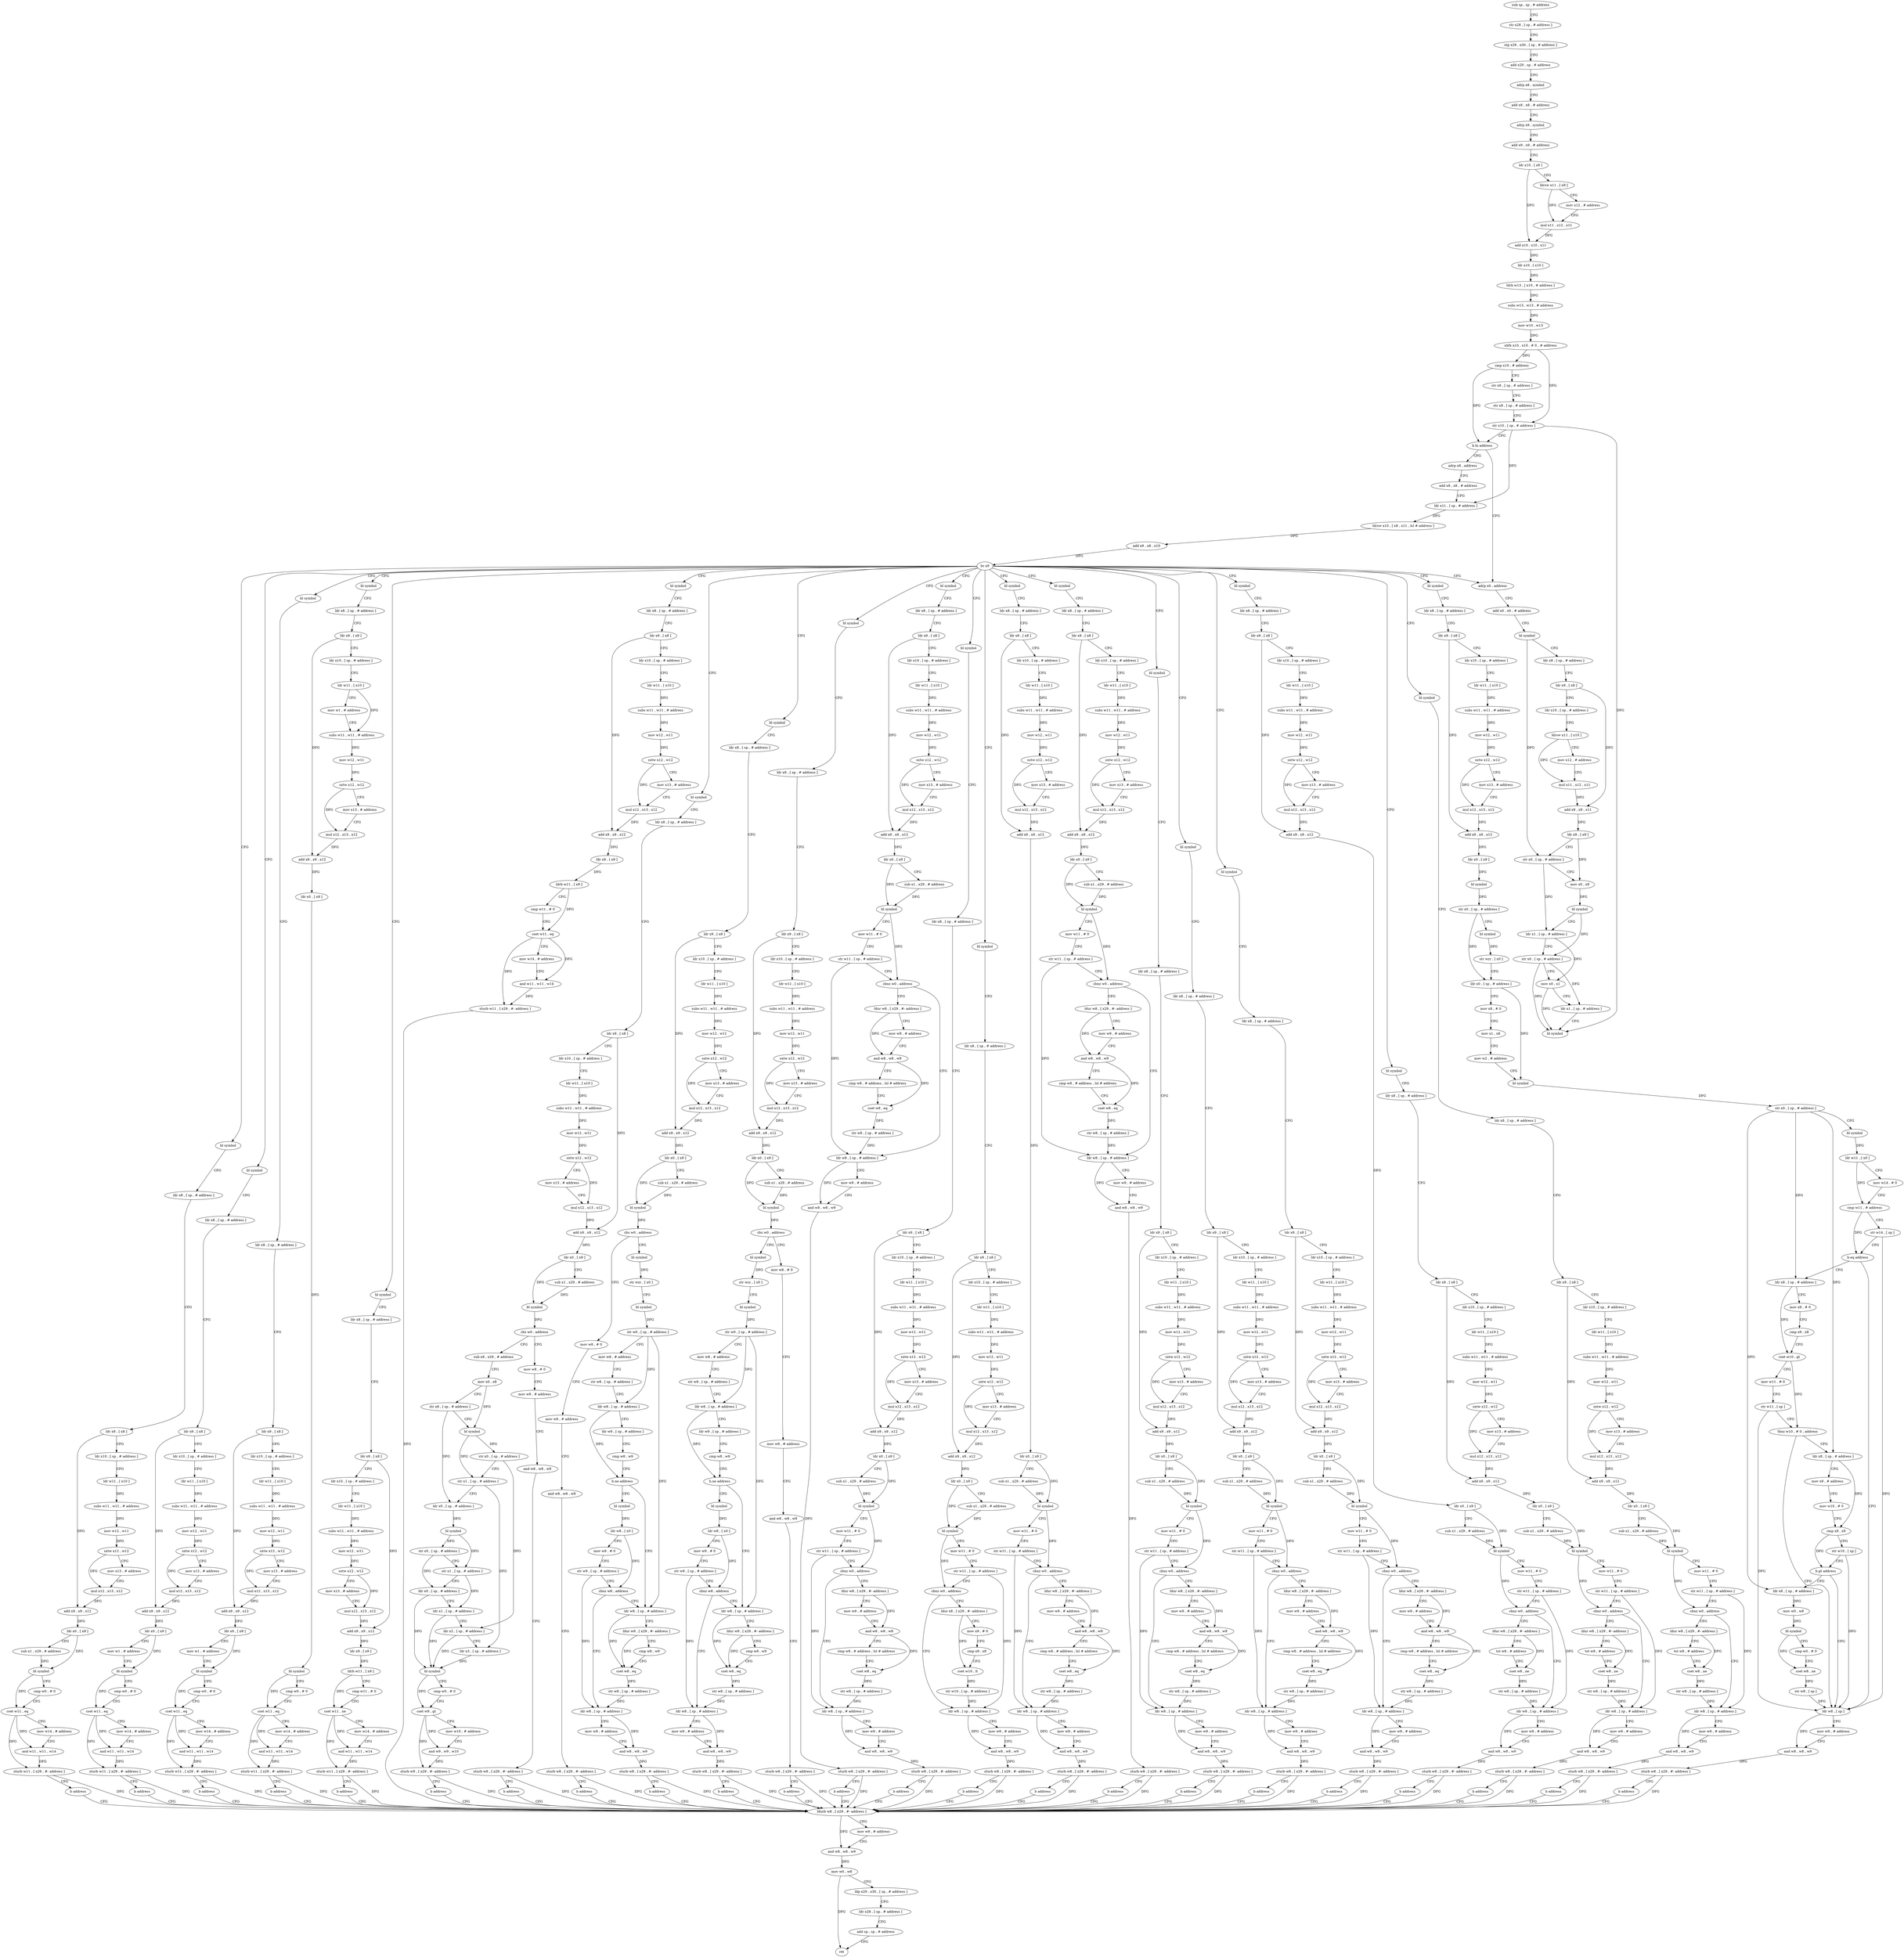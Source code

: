 digraph "func" {
"4203288" [label = "sub sp , sp , # address" ]
"4203292" [label = "str x28 , [ sp , # address ]" ]
"4203296" [label = "stp x29 , x30 , [ sp , # address ]" ]
"4203300" [label = "add x29 , sp , # address" ]
"4203304" [label = "adrp x8 , symbol" ]
"4203308" [label = "add x8 , x8 , # address" ]
"4203312" [label = "adrp x9 , symbol" ]
"4203316" [label = "add x9 , x9 , # address" ]
"4203320" [label = "ldr x10 , [ x8 ]" ]
"4203324" [label = "ldrsw x11 , [ x9 ]" ]
"4203328" [label = "mov x12 , # address" ]
"4203332" [label = "mul x11 , x12 , x11" ]
"4203336" [label = "add x10 , x10 , x11" ]
"4203340" [label = "ldr x10 , [ x10 ]" ]
"4203344" [label = "ldrb w13 , [ x10 , # address ]" ]
"4203348" [label = "subs w13 , w13 , # address" ]
"4203352" [label = "mov w10 , w13" ]
"4203356" [label = "ubfx x10 , x10 , # 0 , # address" ]
"4203360" [label = "cmp x10 , # address" ]
"4203364" [label = "str x8 , [ sp , # address ]" ]
"4203368" [label = "str x9 , [ sp , # address ]" ]
"4203372" [label = "str x10 , [ sp , # address ]" ]
"4203376" [label = "b.hi address" ]
"4203404" [label = "adrp x0 , address" ]
"4203380" [label = "adrp x8 , address" ]
"4203408" [label = "add x0 , x0 , # address" ]
"4203412" [label = "bl symbol" ]
"4203416" [label = "ldr x8 , [ sp , # address ]" ]
"4203420" [label = "ldr x9 , [ x8 ]" ]
"4203424" [label = "ldr x10 , [ sp , # address ]" ]
"4203428" [label = "ldrsw x11 , [ x10 ]" ]
"4203432" [label = "mov x12 , # address" ]
"4203436" [label = "mul x11 , x12 , x11" ]
"4203440" [label = "add x9 , x9 , x11" ]
"4203444" [label = "ldr x9 , [ x9 ]" ]
"4203448" [label = "str x0 , [ sp , # address ]" ]
"4203452" [label = "mov x0 , x9" ]
"4203456" [label = "bl symbol" ]
"4203460" [label = "ldr x1 , [ sp , # address ]" ]
"4203464" [label = "str x0 , [ sp , # address ]" ]
"4203468" [label = "mov x0 , x1" ]
"4203472" [label = "ldr x1 , [ sp , # address ]" ]
"4203476" [label = "bl symbol" ]
"4203384" [label = "add x8 , x8 , # address" ]
"4203388" [label = "ldr x11 , [ sp , # address ]" ]
"4203392" [label = "ldrsw x10 , [ x8 , x11 , lsl # address ]" ]
"4203396" [label = "add x9 , x8 , x10" ]
"4203400" [label = "br x9" ]
"4203480" [label = "bl symbol" ]
"4203560" [label = "bl symbol" ]
"4203640" [label = "bl symbol" ]
"4203720" [label = "bl symbol" ]
"4203800" [label = "bl symbol" ]
"4203964" [label = "bl symbol" ]
"4204144" [label = "bl symbol" ]
"4204324" [label = "bl symbol" ]
"4204436" [label = "bl symbol" ]
"4204548" [label = "bl symbol" ]
"4204656" [label = "bl symbol" ]
"4204768" [label = "bl symbol" ]
"4204880" [label = "bl symbol" ]
"4204992" [label = "bl symbol" ]
"4205104" [label = "bl symbol" ]
"4205216" [label = "bl symbol" ]
"4205320" [label = "bl symbol" ]
"4205424" [label = "bl symbol" ]
"4205528" [label = "bl symbol" ]
"4205736" [label = "bl symbol" ]
"4205812" [label = "bl symbol" ]
"4203484" [label = "ldr x8 , [ sp , # address ]" ]
"4203488" [label = "ldr x9 , [ x8 ]" ]
"4203492" [label = "ldr x10 , [ sp , # address ]" ]
"4203496" [label = "ldr w11 , [ x10 ]" ]
"4203500" [label = "subs w11 , w11 , # address" ]
"4203504" [label = "mov w12 , w11" ]
"4203508" [label = "sxtw x12 , w12" ]
"4203512" [label = "mov x13 , # address" ]
"4203516" [label = "mul x12 , x13 , x12" ]
"4203520" [label = "add x9 , x9 , x12" ]
"4203524" [label = "ldr x0 , [ x9 ]" ]
"4203528" [label = "sub x1 , x29 , # address" ]
"4203532" [label = "bl symbol" ]
"4203536" [label = "cmp w0 , # 0" ]
"4203540" [label = "cset w11 , eq" ]
"4203544" [label = "mov w14 , # address" ]
"4203548" [label = "and w11 , w11 , w14" ]
"4203552" [label = "sturb w11 , [ x29 , #- address ]" ]
"4203556" [label = "b address" ]
"4205884" [label = "ldurb w8 , [ x29 , #- address ]" ]
"4203564" [label = "ldr x8 , [ sp , # address ]" ]
"4203568" [label = "ldr x9 , [ x8 ]" ]
"4203572" [label = "ldr x10 , [ sp , # address ]" ]
"4203576" [label = "ldr w11 , [ x10 ]" ]
"4203580" [label = "subs w11 , w11 , # address" ]
"4203584" [label = "mov w12 , w11" ]
"4203588" [label = "sxtw x12 , w12" ]
"4203592" [label = "mov x13 , # address" ]
"4203596" [label = "mul x12 , x13 , x12" ]
"4203600" [label = "add x9 , x9 , x12" ]
"4203604" [label = "ldr x0 , [ x9 ]" ]
"4203608" [label = "mov w1 , # address" ]
"4203612" [label = "bl symbol" ]
"4203616" [label = "cmp w0 , # 0" ]
"4203620" [label = "cset w11 , eq" ]
"4203624" [label = "mov w14 , # address" ]
"4203628" [label = "and w11 , w11 , w14" ]
"4203632" [label = "sturb w11 , [ x29 , #- address ]" ]
"4203636" [label = "b address" ]
"4203644" [label = "ldr x8 , [ sp , # address ]" ]
"4203648" [label = "ldr x9 , [ x8 ]" ]
"4203652" [label = "ldr x10 , [ sp , # address ]" ]
"4203656" [label = "ldr w11 , [ x10 ]" ]
"4203660" [label = "subs w11 , w11 , # address" ]
"4203664" [label = "mov w12 , w11" ]
"4203668" [label = "sxtw x12 , w12" ]
"4203672" [label = "mov x13 , # address" ]
"4203676" [label = "mul x12 , x13 , x12" ]
"4203680" [label = "add x9 , x9 , x12" ]
"4203684" [label = "ldr x0 , [ x9 ]" ]
"4203688" [label = "mov w1 , # address" ]
"4203692" [label = "bl symbol" ]
"4203696" [label = "cmp w0 , # 0" ]
"4203700" [label = "cset w11 , eq" ]
"4203704" [label = "mov w14 , # address" ]
"4203708" [label = "and w11 , w11 , w14" ]
"4203712" [label = "sturb w11 , [ x29 , #- address ]" ]
"4203716" [label = "b address" ]
"4203724" [label = "ldr x8 , [ sp , # address ]" ]
"4203728" [label = "ldr x9 , [ x8 ]" ]
"4203732" [label = "ldr x10 , [ sp , # address ]" ]
"4203736" [label = "ldr w11 , [ x10 ]" ]
"4203740" [label = "mov w1 , # address" ]
"4203744" [label = "subs w11 , w11 , # address" ]
"4203748" [label = "mov w12 , w11" ]
"4203752" [label = "sxtw x12 , w12" ]
"4203756" [label = "mov x13 , # address" ]
"4203760" [label = "mul x12 , x13 , x12" ]
"4203764" [label = "add x9 , x9 , x12" ]
"4203768" [label = "ldr x0 , [ x9 ]" ]
"4203772" [label = "bl symbol" ]
"4203776" [label = "cmp w0 , # 0" ]
"4203780" [label = "cset w11 , eq" ]
"4203784" [label = "mov w14 , # address" ]
"4203788" [label = "and w11 , w11 , w14" ]
"4203792" [label = "sturb w11 , [ x29 , #- address ]" ]
"4203796" [label = "b address" ]
"4203804" [label = "ldr x8 , [ sp , # address ]" ]
"4203808" [label = "ldr x9 , [ x8 ]" ]
"4203812" [label = "ldr x10 , [ sp , # address ]" ]
"4203816" [label = "ldr w11 , [ x10 ]" ]
"4203820" [label = "subs w11 , w11 , # address" ]
"4203824" [label = "mov w12 , w11" ]
"4203828" [label = "sxtw x12 , w12" ]
"4203832" [label = "mov x13 , # address" ]
"4203836" [label = "mul x12 , x13 , x12" ]
"4203840" [label = "add x9 , x9 , x12" ]
"4203844" [label = "ldr x0 , [ x9 ]" ]
"4203848" [label = "sub x1 , x29 , # address" ]
"4203852" [label = "bl symbol" ]
"4203856" [label = "cbz w0 , address" ]
"4203880" [label = "sub x8 , x29 , # address" ]
"4203860" [label = "mov w8 , # 0" ]
"4203968" [label = "ldr x8 , [ sp , # address ]" ]
"4203972" [label = "ldr x9 , [ x8 ]" ]
"4203976" [label = "ldr x10 , [ sp , # address ]" ]
"4203980" [label = "ldr w11 , [ x10 ]" ]
"4203984" [label = "subs w11 , w11 , # address" ]
"4203988" [label = "mov w12 , w11" ]
"4203992" [label = "sxtw x12 , w12" ]
"4203996" [label = "mov x13 , # address" ]
"4204000" [label = "mul x12 , x13 , x12" ]
"4204004" [label = "add x9 , x9 , x12" ]
"4204008" [label = "ldr x0 , [ x9 ]" ]
"4204012" [label = "sub x1 , x29 , # address" ]
"4204016" [label = "bl symbol" ]
"4204020" [label = "cbz w0 , address" ]
"4204044" [label = "bl symbol" ]
"4204024" [label = "mov w8 , # 0" ]
"4204148" [label = "ldr x8 , [ sp , # address ]" ]
"4204152" [label = "ldr x9 , [ x8 ]" ]
"4204156" [label = "ldr x10 , [ sp , # address ]" ]
"4204160" [label = "ldr w11 , [ x10 ]" ]
"4204164" [label = "subs w11 , w11 , # address" ]
"4204168" [label = "mov w12 , w11" ]
"4204172" [label = "sxtw x12 , w12" ]
"4204176" [label = "mov x13 , # address" ]
"4204180" [label = "mul x12 , x13 , x12" ]
"4204184" [label = "add x9 , x9 , x12" ]
"4204188" [label = "ldr x0 , [ x9 ]" ]
"4204192" [label = "sub x1 , x29 , # address" ]
"4204196" [label = "bl symbol" ]
"4204200" [label = "cbz w0 , address" ]
"4204224" [label = "bl symbol" ]
"4204204" [label = "mov w8 , # 0" ]
"4204328" [label = "ldr x8 , [ sp , # address ]" ]
"4204332" [label = "ldr x9 , [ x8 ]" ]
"4204336" [label = "ldr x10 , [ sp , # address ]" ]
"4204340" [label = "ldr w11 , [ x10 ]" ]
"4204344" [label = "subs w11 , w11 , # address" ]
"4204348" [label = "mov w12 , w11" ]
"4204352" [label = "sxtw x12 , w12" ]
"4204356" [label = "mov x13 , # address" ]
"4204360" [label = "mul x12 , x13 , x12" ]
"4204364" [label = "add x9 , x9 , x12" ]
"4204368" [label = "ldr x0 , [ x9 ]" ]
"4204372" [label = "sub x1 , x29 , # address" ]
"4204376" [label = "bl symbol" ]
"4204380" [label = "mov w11 , # 0" ]
"4204384" [label = "str w11 , [ sp , # address ]" ]
"4204388" [label = "cbnz w0 , address" ]
"4204416" [label = "ldr w8 , [ sp , # address ]" ]
"4204392" [label = "ldur w8 , [ x29 , #- address ]" ]
"4204440" [label = "ldr x8 , [ sp , # address ]" ]
"4204444" [label = "ldr x9 , [ x8 ]" ]
"4204448" [label = "ldr x10 , [ sp , # address ]" ]
"4204452" [label = "ldr w11 , [ x10 ]" ]
"4204456" [label = "subs w11 , w11 , # address" ]
"4204460" [label = "mov w12 , w11" ]
"4204464" [label = "sxtw x12 , w12" ]
"4204468" [label = "mov x13 , # address" ]
"4204472" [label = "mul x12 , x13 , x12" ]
"4204476" [label = "add x9 , x9 , x12" ]
"4204480" [label = "ldr x0 , [ x9 ]" ]
"4204484" [label = "sub x1 , x29 , # address" ]
"4204488" [label = "bl symbol" ]
"4204492" [label = "mov w11 , # 0" ]
"4204496" [label = "str w11 , [ sp , # address ]" ]
"4204500" [label = "cbnz w0 , address" ]
"4204528" [label = "ldr w8 , [ sp , # address ]" ]
"4204504" [label = "ldur w8 , [ x29 , #- address ]" ]
"4204552" [label = "ldr x8 , [ sp , # address ]" ]
"4204556" [label = "ldr x9 , [ x8 ]" ]
"4204560" [label = "ldr x10 , [ sp , # address ]" ]
"4204564" [label = "ldr w11 , [ x10 ]" ]
"4204568" [label = "subs w11 , w11 , # address" ]
"4204572" [label = "mov w12 , w11" ]
"4204576" [label = "sxtw x12 , w12" ]
"4204580" [label = "mov x13 , # address" ]
"4204584" [label = "mul x12 , x13 , x12" ]
"4204588" [label = "add x9 , x9 , x12" ]
"4204592" [label = "ldr x0 , [ x9 ]" ]
"4204596" [label = "sub x1 , x29 , # address" ]
"4204600" [label = "bl symbol" ]
"4204604" [label = "mov w11 , # 0" ]
"4204608" [label = "str w11 , [ sp , # address ]" ]
"4204612" [label = "cbnz w0 , address" ]
"4204636" [label = "ldr w8 , [ sp , # address ]" ]
"4204616" [label = "ldur x8 , [ x29 , #- address ]" ]
"4204660" [label = "ldr x8 , [ sp , # address ]" ]
"4204664" [label = "ldr x9 , [ x8 ]" ]
"4204668" [label = "ldr x10 , [ sp , # address ]" ]
"4204672" [label = "ldr w11 , [ x10 ]" ]
"4204676" [label = "subs w11 , w11 , # address" ]
"4204680" [label = "mov w12 , w11" ]
"4204684" [label = "sxtw x12 , w12" ]
"4204688" [label = "mov x13 , # address" ]
"4204692" [label = "mul x12 , x13 , x12" ]
"4204696" [label = "add x9 , x9 , x12" ]
"4204700" [label = "ldr x0 , [ x9 ]" ]
"4204704" [label = "sub x1 , x29 , # address" ]
"4204708" [label = "bl symbol" ]
"4204712" [label = "mov w11 , # 0" ]
"4204716" [label = "str w11 , [ sp , # address ]" ]
"4204720" [label = "cbnz w0 , address" ]
"4204748" [label = "ldr w8 , [ sp , # address ]" ]
"4204724" [label = "ldur w8 , [ x29 , #- address ]" ]
"4204772" [label = "ldr x8 , [ sp , # address ]" ]
"4204776" [label = "ldr x9 , [ x8 ]" ]
"4204780" [label = "ldr x10 , [ sp , # address ]" ]
"4204784" [label = "ldr w11 , [ x10 ]" ]
"4204788" [label = "subs w11 , w11 , # address" ]
"4204792" [label = "mov w12 , w11" ]
"4204796" [label = "sxtw x12 , w12" ]
"4204800" [label = "mov x13 , # address" ]
"4204804" [label = "mul x12 , x13 , x12" ]
"4204808" [label = "add x9 , x9 , x12" ]
"4204812" [label = "ldr x0 , [ x9 ]" ]
"4204816" [label = "sub x1 , x29 , # address" ]
"4204820" [label = "bl symbol" ]
"4204824" [label = "mov w11 , # 0" ]
"4204828" [label = "str w11 , [ sp , # address ]" ]
"4204832" [label = "cbnz w0 , address" ]
"4204860" [label = "ldr w8 , [ sp , # address ]" ]
"4204836" [label = "ldur w8 , [ x29 , #- address ]" ]
"4204884" [label = "ldr x8 , [ sp , # address ]" ]
"4204888" [label = "ldr x9 , [ x8 ]" ]
"4204892" [label = "ldr x10 , [ sp , # address ]" ]
"4204896" [label = "ldr w11 , [ x10 ]" ]
"4204900" [label = "subs w11 , w11 , # address" ]
"4204904" [label = "mov w12 , w11" ]
"4204908" [label = "sxtw x12 , w12" ]
"4204912" [label = "mov x13 , # address" ]
"4204916" [label = "mul x12 , x13 , x12" ]
"4204920" [label = "add x9 , x9 , x12" ]
"4204924" [label = "ldr x0 , [ x9 ]" ]
"4204928" [label = "sub x1 , x29 , # address" ]
"4204932" [label = "bl symbol" ]
"4204936" [label = "mov w11 , # 0" ]
"4204940" [label = "str w11 , [ sp , # address ]" ]
"4204944" [label = "cbnz w0 , address" ]
"4204972" [label = "ldr w8 , [ sp , # address ]" ]
"4204948" [label = "ldur w8 , [ x29 , #- address ]" ]
"4204996" [label = "ldr x8 , [ sp , # address ]" ]
"4205000" [label = "ldr x9 , [ x8 ]" ]
"4205004" [label = "ldr x10 , [ sp , # address ]" ]
"4205008" [label = "ldr w11 , [ x10 ]" ]
"4205012" [label = "subs w11 , w11 , # address" ]
"4205016" [label = "mov w12 , w11" ]
"4205020" [label = "sxtw x12 , w12" ]
"4205024" [label = "mov x13 , # address" ]
"4205028" [label = "mul x12 , x13 , x12" ]
"4205032" [label = "add x9 , x9 , x12" ]
"4205036" [label = "ldr x0 , [ x9 ]" ]
"4205040" [label = "sub x1 , x29 , # address" ]
"4205044" [label = "bl symbol" ]
"4205048" [label = "mov w11 , # 0" ]
"4205052" [label = "str w11 , [ sp , # address ]" ]
"4205056" [label = "cbnz w0 , address" ]
"4205084" [label = "ldr w8 , [ sp , # address ]" ]
"4205060" [label = "ldur w8 , [ x29 , #- address ]" ]
"4205108" [label = "ldr x8 , [ sp , # address ]" ]
"4205112" [label = "ldr x9 , [ x8 ]" ]
"4205116" [label = "ldr x10 , [ sp , # address ]" ]
"4205120" [label = "ldr w11 , [ x10 ]" ]
"4205124" [label = "subs w11 , w11 , # address" ]
"4205128" [label = "mov w12 , w11" ]
"4205132" [label = "sxtw x12 , w12" ]
"4205136" [label = "mov x13 , # address" ]
"4205140" [label = "mul x12 , x13 , x12" ]
"4205144" [label = "add x9 , x9 , x12" ]
"4205148" [label = "ldr x0 , [ x9 ]" ]
"4205152" [label = "sub x1 , x29 , # address" ]
"4205156" [label = "bl symbol" ]
"4205160" [label = "mov w11 , # 0" ]
"4205164" [label = "str w11 , [ sp , # address ]" ]
"4205168" [label = "cbnz w0 , address" ]
"4205196" [label = "ldr w8 , [ sp , # address ]" ]
"4205172" [label = "ldur w8 , [ x29 , #- address ]" ]
"4205220" [label = "ldr x8 , [ sp , # address ]" ]
"4205224" [label = "ldr x9 , [ x8 ]" ]
"4205228" [label = "ldr x10 , [ sp , # address ]" ]
"4205232" [label = "ldr w11 , [ x10 ]" ]
"4205236" [label = "subs w11 , w11 , # address" ]
"4205240" [label = "mov w12 , w11" ]
"4205244" [label = "sxtw x12 , w12" ]
"4205248" [label = "mov x13 , # address" ]
"4205252" [label = "mul x12 , x13 , x12" ]
"4205256" [label = "add x9 , x9 , x12" ]
"4205260" [label = "ldr x0 , [ x9 ]" ]
"4205264" [label = "sub x1 , x29 , # address" ]
"4205268" [label = "bl symbol" ]
"4205272" [label = "mov w11 , # 0" ]
"4205276" [label = "str w11 , [ sp , # address ]" ]
"4205280" [label = "cbnz w0 , address" ]
"4205300" [label = "ldr w8 , [ sp , # address ]" ]
"4205284" [label = "ldur w8 , [ x29 , #- address ]" ]
"4205324" [label = "ldr x8 , [ sp , # address ]" ]
"4205328" [label = "ldr x9 , [ x8 ]" ]
"4205332" [label = "ldr x10 , [ sp , # address ]" ]
"4205336" [label = "ldr w11 , [ x10 ]" ]
"4205340" [label = "subs w11 , w11 , # address" ]
"4205344" [label = "mov w12 , w11" ]
"4205348" [label = "sxtw x12 , w12" ]
"4205352" [label = "mov x13 , # address" ]
"4205356" [label = "mul x12 , x13 , x12" ]
"4205360" [label = "add x9 , x9 , x12" ]
"4205364" [label = "ldr x0 , [ x9 ]" ]
"4205368" [label = "sub x1 , x29 , # address" ]
"4205372" [label = "bl symbol" ]
"4205376" [label = "mov w11 , # 0" ]
"4205380" [label = "str w11 , [ sp , # address ]" ]
"4205384" [label = "cbnz w0 , address" ]
"4205404" [label = "ldr w8 , [ sp , # address ]" ]
"4205388" [label = "ldur w8 , [ x29 , #- address ]" ]
"4205428" [label = "ldr x8 , [ sp , # address ]" ]
"4205432" [label = "ldr x9 , [ x8 ]" ]
"4205436" [label = "ldr x10 , [ sp , # address ]" ]
"4205440" [label = "ldr w11 , [ x10 ]" ]
"4205444" [label = "subs w11 , w11 , # address" ]
"4205448" [label = "mov w12 , w11" ]
"4205452" [label = "sxtw x12 , w12" ]
"4205456" [label = "mov x13 , # address" ]
"4205460" [label = "mul x12 , x13 , x12" ]
"4205464" [label = "add x9 , x9 , x12" ]
"4205468" [label = "ldr x0 , [ x9 ]" ]
"4205472" [label = "sub x1 , x29 , # address" ]
"4205476" [label = "bl symbol" ]
"4205480" [label = "mov w11 , # 0" ]
"4205484" [label = "str w11 , [ sp , # address ]" ]
"4205488" [label = "cbnz w0 , address" ]
"4205508" [label = "ldr w8 , [ sp , # address ]" ]
"4205492" [label = "ldur w8 , [ x29 , #- address ]" ]
"4205532" [label = "ldr x8 , [ sp , # address ]" ]
"4205536" [label = "ldr x9 , [ x8 ]" ]
"4205540" [label = "ldr x10 , [ sp , # address ]" ]
"4205544" [label = "ldr w11 , [ x10 ]" ]
"4205548" [label = "subs w11 , w11 , # address" ]
"4205552" [label = "mov w12 , w11" ]
"4205556" [label = "sxtw x12 , w12" ]
"4205560" [label = "mov x13 , # address" ]
"4205564" [label = "mul x12 , x13 , x12" ]
"4205568" [label = "add x9 , x9 , x12" ]
"4205572" [label = "ldr x0 , [ x9 ]" ]
"4205576" [label = "bl symbol" ]
"4205580" [label = "str x0 , [ sp , # address ]" ]
"4205584" [label = "bl symbol" ]
"4205588" [label = "str wzr , [ x0 ]" ]
"4205592" [label = "ldr x0 , [ sp , # address ]" ]
"4205596" [label = "mov x8 , # 0" ]
"4205600" [label = "mov x1 , x8" ]
"4205604" [label = "mov w2 , # address" ]
"4205608" [label = "bl symbol" ]
"4205612" [label = "str x0 , [ sp , # address ]" ]
"4205616" [label = "bl symbol" ]
"4205620" [label = "ldr w11 , [ x0 ]" ]
"4205624" [label = "mov w14 , # 0" ]
"4205628" [label = "cmp w11 , # address" ]
"4205632" [label = "str w14 , [ sp ]" ]
"4205636" [label = "b.eq address" ]
"4205716" [label = "ldr w8 , [ sp ]" ]
"4205640" [label = "ldr x8 , [ sp , # address ]" ]
"4205740" [label = "ldr x8 , [ sp , # address ]" ]
"4205744" [label = "ldr x9 , [ x8 ]" ]
"4205748" [label = "ldr x10 , [ sp , # address ]" ]
"4205752" [label = "ldr w11 , [ x10 ]" ]
"4205756" [label = "subs w11 , w11 , # address" ]
"4205760" [label = "mov w12 , w11" ]
"4205764" [label = "sxtw x12 , w12" ]
"4205768" [label = "mov x13 , # address" ]
"4205772" [label = "mul x12 , x13 , x12" ]
"4205776" [label = "add x9 , x9 , x12" ]
"4205780" [label = "ldr x9 , [ x9 ]" ]
"4205784" [label = "ldrb w11 , [ x9 ]" ]
"4205788" [label = "cmp w11 , # 0" ]
"4205792" [label = "cset w11 , ne" ]
"4205796" [label = "mov w14 , # address" ]
"4205800" [label = "and w11 , w11 , w14" ]
"4205804" [label = "sturb w11 , [ x29 , #- address ]" ]
"4205808" [label = "b address" ]
"4205816" [label = "ldr x8 , [ sp , # address ]" ]
"4205820" [label = "ldr x9 , [ x8 ]" ]
"4205824" [label = "ldr x10 , [ sp , # address ]" ]
"4205828" [label = "ldr w11 , [ x10 ]" ]
"4205832" [label = "subs w11 , w11 , # address" ]
"4205836" [label = "mov w12 , w11" ]
"4205840" [label = "sxtw x12 , w12" ]
"4205844" [label = "mov x13 , # address" ]
"4205848" [label = "mul x12 , x13 , x12" ]
"4205852" [label = "add x9 , x9 , x12" ]
"4205856" [label = "ldr x9 , [ x9 ]" ]
"4205860" [label = "ldrb w11 , [ x9 ]" ]
"4205864" [label = "cmp w11 , # 0" ]
"4205868" [label = "cset w11 , eq" ]
"4205872" [label = "mov w14 , # address" ]
"4205876" [label = "and w11 , w11 , w14" ]
"4205880" [label = "sturb w11 , [ x29 , #- address ]" ]
"4205888" [label = "mov w9 , # address" ]
"4205892" [label = "and w8 , w8 , w9" ]
"4205896" [label = "mov w0 , w8" ]
"4205900" [label = "ldp x29 , x30 , [ sp , # address ]" ]
"4205904" [label = "ldr x28 , [ sp , # address ]" ]
"4205908" [label = "add sp , sp , # address" ]
"4205912" [label = "ret" ]
"4203884" [label = "mov x0 , x8" ]
"4203888" [label = "str x8 , [ sp , # address ]" ]
"4203892" [label = "bl symbol" ]
"4203896" [label = "str x0 , [ sp , # address ]" ]
"4203900" [label = "str x1 , [ sp , # address ]" ]
"4203904" [label = "ldr x0 , [ sp , # address ]" ]
"4203908" [label = "bl symbol" ]
"4203912" [label = "str x0 , [ sp , # address ]" ]
"4203916" [label = "str x1 , [ sp , # address ]" ]
"4203920" [label = "ldr x0 , [ sp , # address ]" ]
"4203924" [label = "ldr x1 , [ sp , # address ]" ]
"4203928" [label = "ldr x2 , [ sp , # address ]" ]
"4203932" [label = "ldr x3 , [ sp , # address ]" ]
"4203936" [label = "bl symbol" ]
"4203940" [label = "cmp w0 , # 0" ]
"4203944" [label = "cset w9 , gt" ]
"4203948" [label = "mov w10 , # address" ]
"4203952" [label = "and w9 , w9 , w10" ]
"4203956" [label = "sturb w9 , [ x29 , #- address ]" ]
"4203960" [label = "b address" ]
"4203864" [label = "mov w9 , # address" ]
"4203868" [label = "and w8 , w8 , w9" ]
"4203872" [label = "sturb w8 , [ x29 , #- address ]" ]
"4203876" [label = "b address" ]
"4204048" [label = "str wzr , [ x0 ]" ]
"4204052" [label = "bl symbol" ]
"4204056" [label = "str w0 , [ sp , # address ]" ]
"4204060" [label = "mov w8 , # address" ]
"4204064" [label = "str w8 , [ sp , # address ]" ]
"4204068" [label = "ldr w8 , [ sp , # address ]" ]
"4204072" [label = "ldr w9 , [ sp , # address ]" ]
"4204076" [label = "cmp w8 , w9" ]
"4204080" [label = "b.ne address" ]
"4204104" [label = "ldr w8 , [ sp , # address ]" ]
"4204084" [label = "bl symbol" ]
"4204028" [label = "mov w9 , # address" ]
"4204032" [label = "and w8 , w8 , w9" ]
"4204036" [label = "sturb w8 , [ x29 , #- address ]" ]
"4204040" [label = "b address" ]
"4204228" [label = "str wzr , [ x0 ]" ]
"4204232" [label = "bl symbol" ]
"4204236" [label = "str w0 , [ sp , # address ]" ]
"4204240" [label = "mov w8 , # address" ]
"4204244" [label = "str w8 , [ sp , # address ]" ]
"4204248" [label = "ldr w8 , [ sp , # address ]" ]
"4204252" [label = "ldr w9 , [ sp , # address ]" ]
"4204256" [label = "cmp w8 , w9" ]
"4204260" [label = "b.ne address" ]
"4204284" [label = "ldr w8 , [ sp , # address ]" ]
"4204264" [label = "bl symbol" ]
"4204208" [label = "mov w9 , # address" ]
"4204212" [label = "and w8 , w8 , w9" ]
"4204216" [label = "sturb w8 , [ x29 , #- address ]" ]
"4204220" [label = "b address" ]
"4204420" [label = "mov w9 , # address" ]
"4204424" [label = "and w8 , w8 , w9" ]
"4204428" [label = "sturb w8 , [ x29 , #- address ]" ]
"4204432" [label = "b address" ]
"4204396" [label = "mov w9 , # address" ]
"4204400" [label = "and w8 , w8 , w9" ]
"4204404" [label = "cmp w8 , # address , lsl # address" ]
"4204408" [label = "cset w8 , eq" ]
"4204412" [label = "str w8 , [ sp , # address ]" ]
"4204532" [label = "mov w9 , # address" ]
"4204536" [label = "and w8 , w8 , w9" ]
"4204540" [label = "sturb w8 , [ x29 , #- address ]" ]
"4204544" [label = "b address" ]
"4204508" [label = "mov w9 , # address" ]
"4204512" [label = "and w8 , w8 , w9" ]
"4204516" [label = "cmp w8 , # address , lsl # address" ]
"4204520" [label = "cset w8 , eq" ]
"4204524" [label = "str w8 , [ sp , # address ]" ]
"4204640" [label = "mov w9 , # address" ]
"4204644" [label = "and w8 , w8 , w9" ]
"4204648" [label = "sturb w8 , [ x29 , #- address ]" ]
"4204652" [label = "b address" ]
"4204620" [label = "mov x9 , # 0" ]
"4204624" [label = "cmp x9 , x8" ]
"4204628" [label = "cset w10 , lt" ]
"4204632" [label = "str w10 , [ sp , # address ]" ]
"4204752" [label = "mov w9 , # address" ]
"4204756" [label = "and w8 , w8 , w9" ]
"4204760" [label = "sturb w8 , [ x29 , #- address ]" ]
"4204764" [label = "b address" ]
"4204728" [label = "mov w9 , # address" ]
"4204732" [label = "and w8 , w8 , w9" ]
"4204736" [label = "cmp w8 , # address , lsl # address" ]
"4204740" [label = "cset w8 , eq" ]
"4204744" [label = "str w8 , [ sp , # address ]" ]
"4204864" [label = "mov w9 , # address" ]
"4204868" [label = "and w8 , w8 , w9" ]
"4204872" [label = "sturb w8 , [ x29 , #- address ]" ]
"4204876" [label = "b address" ]
"4204840" [label = "mov w9 , # address" ]
"4204844" [label = "and w8 , w8 , w9" ]
"4204848" [label = "cmp w8 , # address , lsl # address" ]
"4204852" [label = "cset w8 , eq" ]
"4204856" [label = "str w8 , [ sp , # address ]" ]
"4204976" [label = "mov w9 , # address" ]
"4204980" [label = "and w8 , w8 , w9" ]
"4204984" [label = "sturb w8 , [ x29 , #- address ]" ]
"4204988" [label = "b address" ]
"4204952" [label = "mov w9 , # address" ]
"4204956" [label = "and w8 , w8 , w9" ]
"4204960" [label = "cmp w8 , # address , lsl # address" ]
"4204964" [label = "cset w8 , eq" ]
"4204968" [label = "str w8 , [ sp , # address ]" ]
"4205088" [label = "mov w9 , # address" ]
"4205092" [label = "and w8 , w8 , w9" ]
"4205096" [label = "sturb w8 , [ x29 , #- address ]" ]
"4205100" [label = "b address" ]
"4205064" [label = "mov w9 , # address" ]
"4205068" [label = "and w8 , w8 , w9" ]
"4205072" [label = "cmp w8 , # address , lsl # address" ]
"4205076" [label = "cset w8 , eq" ]
"4205080" [label = "str w8 , [ sp , # address ]" ]
"4205200" [label = "mov w9 , # address" ]
"4205204" [label = "and w8 , w8 , w9" ]
"4205208" [label = "sturb w8 , [ x29 , #- address ]" ]
"4205212" [label = "b address" ]
"4205176" [label = "mov w9 , # address" ]
"4205180" [label = "and w8 , w8 , w9" ]
"4205184" [label = "cmp w8 , # address , lsl # address" ]
"4205188" [label = "cset w8 , eq" ]
"4205192" [label = "str w8 , [ sp , # address ]" ]
"4205304" [label = "mov w9 , # address" ]
"4205308" [label = "and w8 , w8 , w9" ]
"4205312" [label = "sturb w8 , [ x29 , #- address ]" ]
"4205316" [label = "b address" ]
"4205288" [label = "tst w8 , # address" ]
"4205292" [label = "cset w8 , ne" ]
"4205296" [label = "str w8 , [ sp , # address ]" ]
"4205408" [label = "mov w9 , # address" ]
"4205412" [label = "and w8 , w8 , w9" ]
"4205416" [label = "sturb w8 , [ x29 , #- address ]" ]
"4205420" [label = "b address" ]
"4205392" [label = "tst w8 , # address" ]
"4205396" [label = "cset w8 , ne" ]
"4205400" [label = "str w8 , [ sp , # address ]" ]
"4205512" [label = "mov w9 , # address" ]
"4205516" [label = "and w8 , w8 , w9" ]
"4205520" [label = "sturb w8 , [ x29 , #- address ]" ]
"4205524" [label = "b address" ]
"4205496" [label = "tst w8 , # address" ]
"4205500" [label = "cset w8 , ne" ]
"4205504" [label = "str w8 , [ sp , # address ]" ]
"4205720" [label = "mov w9 , # address" ]
"4205724" [label = "and w8 , w8 , w9" ]
"4205728" [label = "sturb w8 , [ x29 , #- address ]" ]
"4205732" [label = "b address" ]
"4205644" [label = "mov x9 , # 0" ]
"4205648" [label = "cmp x9 , x8" ]
"4205652" [label = "cset w10 , gt" ]
"4205656" [label = "mov w11 , # 0" ]
"4205660" [label = "str w11 , [ sp ]" ]
"4205664" [label = "tbnz w10 , # 0 , address" ]
"4205668" [label = "ldr x8 , [ sp , # address ]" ]
"4204108" [label = "ldur w9 , [ x29 , #- address ]" ]
"4204112" [label = "cmp w8 , w9" ]
"4204116" [label = "cset w8 , eq" ]
"4204120" [label = "str w8 , [ sp , # address ]" ]
"4204124" [label = "ldr w8 , [ sp , # address ]" ]
"4204088" [label = "ldr w8 , [ x0 ]" ]
"4204092" [label = "mov w9 , # 0" ]
"4204096" [label = "str w9 , [ sp , # address ]" ]
"4204100" [label = "cbnz w8 , address" ]
"4204288" [label = "ldur w9 , [ x29 , #- address ]" ]
"4204292" [label = "cmp w8 , w9" ]
"4204296" [label = "cset w8 , eq" ]
"4204300" [label = "str w8 , [ sp , # address ]" ]
"4204304" [label = "ldr w8 , [ sp , # address ]" ]
"4204268" [label = "ldr w8 , [ x0 ]" ]
"4204272" [label = "mov w9 , # 0" ]
"4204276" [label = "str w9 , [ sp , # address ]" ]
"4204280" [label = "cbnz w8 , address" ]
"4205672" [label = "mov x9 , # address" ]
"4205676" [label = "mov w10 , # 0" ]
"4205680" [label = "cmp x8 , x9" ]
"4205684" [label = "str w10 , [ sp ]" ]
"4205688" [label = "b.gt address" ]
"4205692" [label = "ldr x8 , [ sp , # address ]" ]
"4204128" [label = "mov w9 , # address" ]
"4204132" [label = "and w8 , w8 , w9" ]
"4204136" [label = "sturb w8 , [ x29 , #- address ]" ]
"4204140" [label = "b address" ]
"4204308" [label = "mov w9 , # address" ]
"4204312" [label = "and w8 , w8 , w9" ]
"4204316" [label = "sturb w8 , [ x29 , #- address ]" ]
"4204320" [label = "b address" ]
"4205696" [label = "mov w0 , w8" ]
"4205700" [label = "bl symbol" ]
"4205704" [label = "cmp w0 , # 0" ]
"4205708" [label = "cset w8 , ne" ]
"4205712" [label = "str w8 , [ sp ]" ]
"4203288" -> "4203292" [ label = "CFG" ]
"4203292" -> "4203296" [ label = "CFG" ]
"4203296" -> "4203300" [ label = "CFG" ]
"4203300" -> "4203304" [ label = "CFG" ]
"4203304" -> "4203308" [ label = "CFG" ]
"4203308" -> "4203312" [ label = "CFG" ]
"4203312" -> "4203316" [ label = "CFG" ]
"4203316" -> "4203320" [ label = "CFG" ]
"4203320" -> "4203324" [ label = "CFG" ]
"4203320" -> "4203336" [ label = "DFG" ]
"4203324" -> "4203328" [ label = "CFG" ]
"4203324" -> "4203332" [ label = "DFG" ]
"4203328" -> "4203332" [ label = "CFG" ]
"4203332" -> "4203336" [ label = "DFG" ]
"4203336" -> "4203340" [ label = "DFG" ]
"4203340" -> "4203344" [ label = "DFG" ]
"4203344" -> "4203348" [ label = "DFG" ]
"4203348" -> "4203352" [ label = "DFG" ]
"4203352" -> "4203356" [ label = "DFG" ]
"4203356" -> "4203360" [ label = "DFG" ]
"4203356" -> "4203372" [ label = "DFG" ]
"4203360" -> "4203364" [ label = "CFG" ]
"4203360" -> "4203376" [ label = "DFG" ]
"4203364" -> "4203368" [ label = "CFG" ]
"4203368" -> "4203372" [ label = "CFG" ]
"4203372" -> "4203376" [ label = "CFG" ]
"4203372" -> "4203476" [ label = "DFG" ]
"4203372" -> "4203388" [ label = "DFG" ]
"4203376" -> "4203404" [ label = "CFG" ]
"4203376" -> "4203380" [ label = "CFG" ]
"4203404" -> "4203408" [ label = "CFG" ]
"4203380" -> "4203384" [ label = "CFG" ]
"4203408" -> "4203412" [ label = "CFG" ]
"4203412" -> "4203416" [ label = "CFG" ]
"4203412" -> "4203448" [ label = "DFG" ]
"4203416" -> "4203420" [ label = "CFG" ]
"4203420" -> "4203424" [ label = "CFG" ]
"4203420" -> "4203440" [ label = "DFG" ]
"4203424" -> "4203428" [ label = "CFG" ]
"4203428" -> "4203432" [ label = "CFG" ]
"4203428" -> "4203436" [ label = "DFG" ]
"4203432" -> "4203436" [ label = "CFG" ]
"4203436" -> "4203440" [ label = "DFG" ]
"4203440" -> "4203444" [ label = "DFG" ]
"4203444" -> "4203448" [ label = "CFG" ]
"4203444" -> "4203452" [ label = "DFG" ]
"4203448" -> "4203452" [ label = "CFG" ]
"4203448" -> "4203460" [ label = "DFG" ]
"4203452" -> "4203456" [ label = "DFG" ]
"4203456" -> "4203460" [ label = "CFG" ]
"4203456" -> "4203464" [ label = "DFG" ]
"4203460" -> "4203464" [ label = "CFG" ]
"4203460" -> "4203468" [ label = "DFG" ]
"4203464" -> "4203468" [ label = "CFG" ]
"4203464" -> "4203472" [ label = "DFG" ]
"4203464" -> "4203476" [ label = "DFG" ]
"4203468" -> "4203472" [ label = "CFG" ]
"4203468" -> "4203476" [ label = "DFG" ]
"4203472" -> "4203476" [ label = "CFG" ]
"4203384" -> "4203388" [ label = "CFG" ]
"4203388" -> "4203392" [ label = "DFG" ]
"4203392" -> "4203396" [ label = "DFG" ]
"4203396" -> "4203400" [ label = "DFG" ]
"4203400" -> "4203404" [ label = "CFG" ]
"4203400" -> "4203480" [ label = "CFG" ]
"4203400" -> "4203560" [ label = "CFG" ]
"4203400" -> "4203640" [ label = "CFG" ]
"4203400" -> "4203720" [ label = "CFG" ]
"4203400" -> "4203800" [ label = "CFG" ]
"4203400" -> "4203964" [ label = "CFG" ]
"4203400" -> "4204144" [ label = "CFG" ]
"4203400" -> "4204324" [ label = "CFG" ]
"4203400" -> "4204436" [ label = "CFG" ]
"4203400" -> "4204548" [ label = "CFG" ]
"4203400" -> "4204656" [ label = "CFG" ]
"4203400" -> "4204768" [ label = "CFG" ]
"4203400" -> "4204880" [ label = "CFG" ]
"4203400" -> "4204992" [ label = "CFG" ]
"4203400" -> "4205104" [ label = "CFG" ]
"4203400" -> "4205216" [ label = "CFG" ]
"4203400" -> "4205320" [ label = "CFG" ]
"4203400" -> "4205424" [ label = "CFG" ]
"4203400" -> "4205528" [ label = "CFG" ]
"4203400" -> "4205736" [ label = "CFG" ]
"4203400" -> "4205812" [ label = "CFG" ]
"4203480" -> "4203484" [ label = "CFG" ]
"4203560" -> "4203564" [ label = "CFG" ]
"4203640" -> "4203644" [ label = "CFG" ]
"4203720" -> "4203724" [ label = "CFG" ]
"4203800" -> "4203804" [ label = "CFG" ]
"4203964" -> "4203968" [ label = "CFG" ]
"4204144" -> "4204148" [ label = "CFG" ]
"4204324" -> "4204328" [ label = "CFG" ]
"4204436" -> "4204440" [ label = "CFG" ]
"4204548" -> "4204552" [ label = "CFG" ]
"4204656" -> "4204660" [ label = "CFG" ]
"4204768" -> "4204772" [ label = "CFG" ]
"4204880" -> "4204884" [ label = "CFG" ]
"4204992" -> "4204996" [ label = "CFG" ]
"4205104" -> "4205108" [ label = "CFG" ]
"4205216" -> "4205220" [ label = "CFG" ]
"4205320" -> "4205324" [ label = "CFG" ]
"4205424" -> "4205428" [ label = "CFG" ]
"4205528" -> "4205532" [ label = "CFG" ]
"4205736" -> "4205740" [ label = "CFG" ]
"4205812" -> "4205816" [ label = "CFG" ]
"4203484" -> "4203488" [ label = "CFG" ]
"4203488" -> "4203492" [ label = "CFG" ]
"4203488" -> "4203520" [ label = "DFG" ]
"4203492" -> "4203496" [ label = "CFG" ]
"4203496" -> "4203500" [ label = "DFG" ]
"4203500" -> "4203504" [ label = "DFG" ]
"4203504" -> "4203508" [ label = "DFG" ]
"4203508" -> "4203512" [ label = "CFG" ]
"4203508" -> "4203516" [ label = "DFG" ]
"4203512" -> "4203516" [ label = "CFG" ]
"4203516" -> "4203520" [ label = "DFG" ]
"4203520" -> "4203524" [ label = "DFG" ]
"4203524" -> "4203528" [ label = "CFG" ]
"4203524" -> "4203532" [ label = "DFG" ]
"4203528" -> "4203532" [ label = "DFG" ]
"4203532" -> "4203536" [ label = "CFG" ]
"4203532" -> "4203540" [ label = "DFG" ]
"4203536" -> "4203540" [ label = "CFG" ]
"4203540" -> "4203544" [ label = "CFG" ]
"4203540" -> "4203548" [ label = "DFG" ]
"4203540" -> "4203552" [ label = "DFG" ]
"4203544" -> "4203548" [ label = "CFG" ]
"4203548" -> "4203552" [ label = "DFG" ]
"4203552" -> "4203556" [ label = "CFG" ]
"4203552" -> "4205884" [ label = "DFG" ]
"4203556" -> "4205884" [ label = "CFG" ]
"4205884" -> "4205888" [ label = "CFG" ]
"4205884" -> "4205892" [ label = "DFG" ]
"4203564" -> "4203568" [ label = "CFG" ]
"4203568" -> "4203572" [ label = "CFG" ]
"4203568" -> "4203600" [ label = "DFG" ]
"4203572" -> "4203576" [ label = "CFG" ]
"4203576" -> "4203580" [ label = "DFG" ]
"4203580" -> "4203584" [ label = "DFG" ]
"4203584" -> "4203588" [ label = "DFG" ]
"4203588" -> "4203592" [ label = "CFG" ]
"4203588" -> "4203596" [ label = "DFG" ]
"4203592" -> "4203596" [ label = "CFG" ]
"4203596" -> "4203600" [ label = "DFG" ]
"4203600" -> "4203604" [ label = "DFG" ]
"4203604" -> "4203608" [ label = "CFG" ]
"4203604" -> "4203612" [ label = "DFG" ]
"4203608" -> "4203612" [ label = "CFG" ]
"4203612" -> "4203616" [ label = "CFG" ]
"4203612" -> "4203620" [ label = "DFG" ]
"4203616" -> "4203620" [ label = "CFG" ]
"4203620" -> "4203624" [ label = "CFG" ]
"4203620" -> "4203628" [ label = "DFG" ]
"4203620" -> "4203632" [ label = "DFG" ]
"4203624" -> "4203628" [ label = "CFG" ]
"4203628" -> "4203632" [ label = "DFG" ]
"4203632" -> "4203636" [ label = "CFG" ]
"4203632" -> "4205884" [ label = "DFG" ]
"4203636" -> "4205884" [ label = "CFG" ]
"4203644" -> "4203648" [ label = "CFG" ]
"4203648" -> "4203652" [ label = "CFG" ]
"4203648" -> "4203680" [ label = "DFG" ]
"4203652" -> "4203656" [ label = "CFG" ]
"4203656" -> "4203660" [ label = "DFG" ]
"4203660" -> "4203664" [ label = "DFG" ]
"4203664" -> "4203668" [ label = "DFG" ]
"4203668" -> "4203672" [ label = "CFG" ]
"4203668" -> "4203676" [ label = "DFG" ]
"4203672" -> "4203676" [ label = "CFG" ]
"4203676" -> "4203680" [ label = "DFG" ]
"4203680" -> "4203684" [ label = "DFG" ]
"4203684" -> "4203688" [ label = "CFG" ]
"4203684" -> "4203692" [ label = "DFG" ]
"4203688" -> "4203692" [ label = "CFG" ]
"4203692" -> "4203696" [ label = "CFG" ]
"4203692" -> "4203700" [ label = "DFG" ]
"4203696" -> "4203700" [ label = "CFG" ]
"4203700" -> "4203704" [ label = "CFG" ]
"4203700" -> "4203708" [ label = "DFG" ]
"4203700" -> "4203712" [ label = "DFG" ]
"4203704" -> "4203708" [ label = "CFG" ]
"4203708" -> "4203712" [ label = "DFG" ]
"4203712" -> "4203716" [ label = "CFG" ]
"4203712" -> "4205884" [ label = "DFG" ]
"4203716" -> "4205884" [ label = "CFG" ]
"4203724" -> "4203728" [ label = "CFG" ]
"4203728" -> "4203732" [ label = "CFG" ]
"4203728" -> "4203764" [ label = "DFG" ]
"4203732" -> "4203736" [ label = "CFG" ]
"4203736" -> "4203740" [ label = "CFG" ]
"4203736" -> "4203744" [ label = "DFG" ]
"4203740" -> "4203744" [ label = "CFG" ]
"4203744" -> "4203748" [ label = "DFG" ]
"4203748" -> "4203752" [ label = "DFG" ]
"4203752" -> "4203756" [ label = "CFG" ]
"4203752" -> "4203760" [ label = "DFG" ]
"4203756" -> "4203760" [ label = "CFG" ]
"4203760" -> "4203764" [ label = "DFG" ]
"4203764" -> "4203768" [ label = "DFG" ]
"4203768" -> "4203772" [ label = "DFG" ]
"4203772" -> "4203776" [ label = "CFG" ]
"4203772" -> "4203780" [ label = "DFG" ]
"4203776" -> "4203780" [ label = "CFG" ]
"4203780" -> "4203784" [ label = "CFG" ]
"4203780" -> "4203788" [ label = "DFG" ]
"4203780" -> "4203792" [ label = "DFG" ]
"4203784" -> "4203788" [ label = "CFG" ]
"4203788" -> "4203792" [ label = "DFG" ]
"4203792" -> "4203796" [ label = "CFG" ]
"4203792" -> "4205884" [ label = "DFG" ]
"4203796" -> "4205884" [ label = "CFG" ]
"4203804" -> "4203808" [ label = "CFG" ]
"4203808" -> "4203812" [ label = "CFG" ]
"4203808" -> "4203840" [ label = "DFG" ]
"4203812" -> "4203816" [ label = "CFG" ]
"4203816" -> "4203820" [ label = "DFG" ]
"4203820" -> "4203824" [ label = "DFG" ]
"4203824" -> "4203828" [ label = "DFG" ]
"4203828" -> "4203832" [ label = "CFG" ]
"4203828" -> "4203836" [ label = "DFG" ]
"4203832" -> "4203836" [ label = "CFG" ]
"4203836" -> "4203840" [ label = "DFG" ]
"4203840" -> "4203844" [ label = "DFG" ]
"4203844" -> "4203848" [ label = "CFG" ]
"4203844" -> "4203852" [ label = "DFG" ]
"4203848" -> "4203852" [ label = "DFG" ]
"4203852" -> "4203856" [ label = "DFG" ]
"4203856" -> "4203880" [ label = "CFG" ]
"4203856" -> "4203860" [ label = "CFG" ]
"4203880" -> "4203884" [ label = "CFG" ]
"4203860" -> "4203864" [ label = "CFG" ]
"4203968" -> "4203972" [ label = "CFG" ]
"4203972" -> "4203976" [ label = "CFG" ]
"4203972" -> "4204004" [ label = "DFG" ]
"4203976" -> "4203980" [ label = "CFG" ]
"4203980" -> "4203984" [ label = "DFG" ]
"4203984" -> "4203988" [ label = "DFG" ]
"4203988" -> "4203992" [ label = "DFG" ]
"4203992" -> "4203996" [ label = "CFG" ]
"4203992" -> "4204000" [ label = "DFG" ]
"4203996" -> "4204000" [ label = "CFG" ]
"4204000" -> "4204004" [ label = "DFG" ]
"4204004" -> "4204008" [ label = "DFG" ]
"4204008" -> "4204012" [ label = "CFG" ]
"4204008" -> "4204016" [ label = "DFG" ]
"4204012" -> "4204016" [ label = "DFG" ]
"4204016" -> "4204020" [ label = "DFG" ]
"4204020" -> "4204044" [ label = "CFG" ]
"4204020" -> "4204024" [ label = "CFG" ]
"4204044" -> "4204048" [ label = "DFG" ]
"4204024" -> "4204028" [ label = "CFG" ]
"4204148" -> "4204152" [ label = "CFG" ]
"4204152" -> "4204156" [ label = "CFG" ]
"4204152" -> "4204184" [ label = "DFG" ]
"4204156" -> "4204160" [ label = "CFG" ]
"4204160" -> "4204164" [ label = "DFG" ]
"4204164" -> "4204168" [ label = "DFG" ]
"4204168" -> "4204172" [ label = "DFG" ]
"4204172" -> "4204176" [ label = "CFG" ]
"4204172" -> "4204180" [ label = "DFG" ]
"4204176" -> "4204180" [ label = "CFG" ]
"4204180" -> "4204184" [ label = "DFG" ]
"4204184" -> "4204188" [ label = "DFG" ]
"4204188" -> "4204192" [ label = "CFG" ]
"4204188" -> "4204196" [ label = "DFG" ]
"4204192" -> "4204196" [ label = "DFG" ]
"4204196" -> "4204200" [ label = "DFG" ]
"4204200" -> "4204224" [ label = "CFG" ]
"4204200" -> "4204204" [ label = "CFG" ]
"4204224" -> "4204228" [ label = "DFG" ]
"4204204" -> "4204208" [ label = "CFG" ]
"4204328" -> "4204332" [ label = "CFG" ]
"4204332" -> "4204336" [ label = "CFG" ]
"4204332" -> "4204364" [ label = "DFG" ]
"4204336" -> "4204340" [ label = "CFG" ]
"4204340" -> "4204344" [ label = "DFG" ]
"4204344" -> "4204348" [ label = "DFG" ]
"4204348" -> "4204352" [ label = "DFG" ]
"4204352" -> "4204356" [ label = "CFG" ]
"4204352" -> "4204360" [ label = "DFG" ]
"4204356" -> "4204360" [ label = "CFG" ]
"4204360" -> "4204364" [ label = "DFG" ]
"4204364" -> "4204368" [ label = "DFG" ]
"4204368" -> "4204372" [ label = "CFG" ]
"4204368" -> "4204376" [ label = "DFG" ]
"4204372" -> "4204376" [ label = "DFG" ]
"4204376" -> "4204380" [ label = "CFG" ]
"4204376" -> "4204388" [ label = "DFG" ]
"4204380" -> "4204384" [ label = "CFG" ]
"4204384" -> "4204388" [ label = "CFG" ]
"4204384" -> "4204416" [ label = "DFG" ]
"4204388" -> "4204416" [ label = "CFG" ]
"4204388" -> "4204392" [ label = "CFG" ]
"4204416" -> "4204420" [ label = "CFG" ]
"4204416" -> "4204424" [ label = "DFG" ]
"4204392" -> "4204396" [ label = "CFG" ]
"4204392" -> "4204400" [ label = "DFG" ]
"4204440" -> "4204444" [ label = "CFG" ]
"4204444" -> "4204448" [ label = "CFG" ]
"4204444" -> "4204476" [ label = "DFG" ]
"4204448" -> "4204452" [ label = "CFG" ]
"4204452" -> "4204456" [ label = "DFG" ]
"4204456" -> "4204460" [ label = "DFG" ]
"4204460" -> "4204464" [ label = "DFG" ]
"4204464" -> "4204468" [ label = "CFG" ]
"4204464" -> "4204472" [ label = "DFG" ]
"4204468" -> "4204472" [ label = "CFG" ]
"4204472" -> "4204476" [ label = "DFG" ]
"4204476" -> "4204480" [ label = "DFG" ]
"4204480" -> "4204484" [ label = "CFG" ]
"4204480" -> "4204488" [ label = "DFG" ]
"4204484" -> "4204488" [ label = "DFG" ]
"4204488" -> "4204492" [ label = "CFG" ]
"4204488" -> "4204500" [ label = "DFG" ]
"4204492" -> "4204496" [ label = "CFG" ]
"4204496" -> "4204500" [ label = "CFG" ]
"4204496" -> "4204528" [ label = "DFG" ]
"4204500" -> "4204528" [ label = "CFG" ]
"4204500" -> "4204504" [ label = "CFG" ]
"4204528" -> "4204532" [ label = "CFG" ]
"4204528" -> "4204536" [ label = "DFG" ]
"4204504" -> "4204508" [ label = "CFG" ]
"4204504" -> "4204512" [ label = "DFG" ]
"4204552" -> "4204556" [ label = "CFG" ]
"4204556" -> "4204560" [ label = "CFG" ]
"4204556" -> "4204588" [ label = "DFG" ]
"4204560" -> "4204564" [ label = "CFG" ]
"4204564" -> "4204568" [ label = "DFG" ]
"4204568" -> "4204572" [ label = "DFG" ]
"4204572" -> "4204576" [ label = "DFG" ]
"4204576" -> "4204580" [ label = "CFG" ]
"4204576" -> "4204584" [ label = "DFG" ]
"4204580" -> "4204584" [ label = "CFG" ]
"4204584" -> "4204588" [ label = "DFG" ]
"4204588" -> "4204592" [ label = "DFG" ]
"4204592" -> "4204596" [ label = "CFG" ]
"4204592" -> "4204600" [ label = "DFG" ]
"4204596" -> "4204600" [ label = "DFG" ]
"4204600" -> "4204604" [ label = "CFG" ]
"4204600" -> "4204612" [ label = "DFG" ]
"4204604" -> "4204608" [ label = "CFG" ]
"4204608" -> "4204612" [ label = "CFG" ]
"4204608" -> "4204636" [ label = "DFG" ]
"4204612" -> "4204636" [ label = "CFG" ]
"4204612" -> "4204616" [ label = "CFG" ]
"4204636" -> "4204640" [ label = "CFG" ]
"4204636" -> "4204644" [ label = "DFG" ]
"4204616" -> "4204620" [ label = "CFG" ]
"4204616" -> "4204628" [ label = "DFG" ]
"4204660" -> "4204664" [ label = "CFG" ]
"4204664" -> "4204668" [ label = "CFG" ]
"4204664" -> "4204696" [ label = "DFG" ]
"4204668" -> "4204672" [ label = "CFG" ]
"4204672" -> "4204676" [ label = "DFG" ]
"4204676" -> "4204680" [ label = "DFG" ]
"4204680" -> "4204684" [ label = "DFG" ]
"4204684" -> "4204688" [ label = "CFG" ]
"4204684" -> "4204692" [ label = "DFG" ]
"4204688" -> "4204692" [ label = "CFG" ]
"4204692" -> "4204696" [ label = "DFG" ]
"4204696" -> "4204700" [ label = "DFG" ]
"4204700" -> "4204704" [ label = "CFG" ]
"4204700" -> "4204708" [ label = "DFG" ]
"4204704" -> "4204708" [ label = "DFG" ]
"4204708" -> "4204712" [ label = "CFG" ]
"4204708" -> "4204720" [ label = "DFG" ]
"4204712" -> "4204716" [ label = "CFG" ]
"4204716" -> "4204720" [ label = "CFG" ]
"4204716" -> "4204748" [ label = "DFG" ]
"4204720" -> "4204748" [ label = "CFG" ]
"4204720" -> "4204724" [ label = "CFG" ]
"4204748" -> "4204752" [ label = "CFG" ]
"4204748" -> "4204756" [ label = "DFG" ]
"4204724" -> "4204728" [ label = "CFG" ]
"4204724" -> "4204732" [ label = "DFG" ]
"4204772" -> "4204776" [ label = "CFG" ]
"4204776" -> "4204780" [ label = "CFG" ]
"4204776" -> "4204808" [ label = "DFG" ]
"4204780" -> "4204784" [ label = "CFG" ]
"4204784" -> "4204788" [ label = "DFG" ]
"4204788" -> "4204792" [ label = "DFG" ]
"4204792" -> "4204796" [ label = "DFG" ]
"4204796" -> "4204800" [ label = "CFG" ]
"4204796" -> "4204804" [ label = "DFG" ]
"4204800" -> "4204804" [ label = "CFG" ]
"4204804" -> "4204808" [ label = "DFG" ]
"4204808" -> "4204812" [ label = "DFG" ]
"4204812" -> "4204816" [ label = "CFG" ]
"4204812" -> "4204820" [ label = "DFG" ]
"4204816" -> "4204820" [ label = "DFG" ]
"4204820" -> "4204824" [ label = "CFG" ]
"4204820" -> "4204832" [ label = "DFG" ]
"4204824" -> "4204828" [ label = "CFG" ]
"4204828" -> "4204832" [ label = "CFG" ]
"4204828" -> "4204860" [ label = "DFG" ]
"4204832" -> "4204860" [ label = "CFG" ]
"4204832" -> "4204836" [ label = "CFG" ]
"4204860" -> "4204864" [ label = "CFG" ]
"4204860" -> "4204868" [ label = "DFG" ]
"4204836" -> "4204840" [ label = "CFG" ]
"4204836" -> "4204844" [ label = "DFG" ]
"4204884" -> "4204888" [ label = "CFG" ]
"4204888" -> "4204892" [ label = "CFG" ]
"4204888" -> "4204920" [ label = "DFG" ]
"4204892" -> "4204896" [ label = "CFG" ]
"4204896" -> "4204900" [ label = "DFG" ]
"4204900" -> "4204904" [ label = "DFG" ]
"4204904" -> "4204908" [ label = "DFG" ]
"4204908" -> "4204912" [ label = "CFG" ]
"4204908" -> "4204916" [ label = "DFG" ]
"4204912" -> "4204916" [ label = "CFG" ]
"4204916" -> "4204920" [ label = "DFG" ]
"4204920" -> "4204924" [ label = "DFG" ]
"4204924" -> "4204928" [ label = "CFG" ]
"4204924" -> "4204932" [ label = "DFG" ]
"4204928" -> "4204932" [ label = "DFG" ]
"4204932" -> "4204936" [ label = "CFG" ]
"4204932" -> "4204944" [ label = "DFG" ]
"4204936" -> "4204940" [ label = "CFG" ]
"4204940" -> "4204944" [ label = "CFG" ]
"4204940" -> "4204972" [ label = "DFG" ]
"4204944" -> "4204972" [ label = "CFG" ]
"4204944" -> "4204948" [ label = "CFG" ]
"4204972" -> "4204976" [ label = "CFG" ]
"4204972" -> "4204980" [ label = "DFG" ]
"4204948" -> "4204952" [ label = "CFG" ]
"4204948" -> "4204956" [ label = "DFG" ]
"4204996" -> "4205000" [ label = "CFG" ]
"4205000" -> "4205004" [ label = "CFG" ]
"4205000" -> "4205032" [ label = "DFG" ]
"4205004" -> "4205008" [ label = "CFG" ]
"4205008" -> "4205012" [ label = "DFG" ]
"4205012" -> "4205016" [ label = "DFG" ]
"4205016" -> "4205020" [ label = "DFG" ]
"4205020" -> "4205024" [ label = "CFG" ]
"4205020" -> "4205028" [ label = "DFG" ]
"4205024" -> "4205028" [ label = "CFG" ]
"4205028" -> "4205032" [ label = "DFG" ]
"4205032" -> "4205036" [ label = "DFG" ]
"4205036" -> "4205040" [ label = "CFG" ]
"4205036" -> "4205044" [ label = "DFG" ]
"4205040" -> "4205044" [ label = "DFG" ]
"4205044" -> "4205048" [ label = "CFG" ]
"4205044" -> "4205056" [ label = "DFG" ]
"4205048" -> "4205052" [ label = "CFG" ]
"4205052" -> "4205056" [ label = "CFG" ]
"4205052" -> "4205084" [ label = "DFG" ]
"4205056" -> "4205084" [ label = "CFG" ]
"4205056" -> "4205060" [ label = "CFG" ]
"4205084" -> "4205088" [ label = "CFG" ]
"4205084" -> "4205092" [ label = "DFG" ]
"4205060" -> "4205064" [ label = "CFG" ]
"4205060" -> "4205068" [ label = "DFG" ]
"4205108" -> "4205112" [ label = "CFG" ]
"4205112" -> "4205116" [ label = "CFG" ]
"4205112" -> "4205144" [ label = "DFG" ]
"4205116" -> "4205120" [ label = "CFG" ]
"4205120" -> "4205124" [ label = "DFG" ]
"4205124" -> "4205128" [ label = "DFG" ]
"4205128" -> "4205132" [ label = "DFG" ]
"4205132" -> "4205136" [ label = "CFG" ]
"4205132" -> "4205140" [ label = "DFG" ]
"4205136" -> "4205140" [ label = "CFG" ]
"4205140" -> "4205144" [ label = "DFG" ]
"4205144" -> "4205148" [ label = "DFG" ]
"4205148" -> "4205152" [ label = "CFG" ]
"4205148" -> "4205156" [ label = "DFG" ]
"4205152" -> "4205156" [ label = "DFG" ]
"4205156" -> "4205160" [ label = "CFG" ]
"4205156" -> "4205168" [ label = "DFG" ]
"4205160" -> "4205164" [ label = "CFG" ]
"4205164" -> "4205168" [ label = "CFG" ]
"4205164" -> "4205196" [ label = "DFG" ]
"4205168" -> "4205196" [ label = "CFG" ]
"4205168" -> "4205172" [ label = "CFG" ]
"4205196" -> "4205200" [ label = "CFG" ]
"4205196" -> "4205204" [ label = "DFG" ]
"4205172" -> "4205176" [ label = "CFG" ]
"4205172" -> "4205180" [ label = "DFG" ]
"4205220" -> "4205224" [ label = "CFG" ]
"4205224" -> "4205228" [ label = "CFG" ]
"4205224" -> "4205256" [ label = "DFG" ]
"4205228" -> "4205232" [ label = "CFG" ]
"4205232" -> "4205236" [ label = "DFG" ]
"4205236" -> "4205240" [ label = "DFG" ]
"4205240" -> "4205244" [ label = "DFG" ]
"4205244" -> "4205248" [ label = "CFG" ]
"4205244" -> "4205252" [ label = "DFG" ]
"4205248" -> "4205252" [ label = "CFG" ]
"4205252" -> "4205256" [ label = "DFG" ]
"4205256" -> "4205260" [ label = "DFG" ]
"4205260" -> "4205264" [ label = "CFG" ]
"4205260" -> "4205268" [ label = "DFG" ]
"4205264" -> "4205268" [ label = "DFG" ]
"4205268" -> "4205272" [ label = "CFG" ]
"4205268" -> "4205280" [ label = "DFG" ]
"4205272" -> "4205276" [ label = "CFG" ]
"4205276" -> "4205280" [ label = "CFG" ]
"4205276" -> "4205300" [ label = "DFG" ]
"4205280" -> "4205300" [ label = "CFG" ]
"4205280" -> "4205284" [ label = "CFG" ]
"4205300" -> "4205304" [ label = "CFG" ]
"4205300" -> "4205308" [ label = "DFG" ]
"4205284" -> "4205288" [ label = "CFG" ]
"4205284" -> "4205292" [ label = "DFG" ]
"4205324" -> "4205328" [ label = "CFG" ]
"4205328" -> "4205332" [ label = "CFG" ]
"4205328" -> "4205360" [ label = "DFG" ]
"4205332" -> "4205336" [ label = "CFG" ]
"4205336" -> "4205340" [ label = "DFG" ]
"4205340" -> "4205344" [ label = "DFG" ]
"4205344" -> "4205348" [ label = "DFG" ]
"4205348" -> "4205352" [ label = "CFG" ]
"4205348" -> "4205356" [ label = "DFG" ]
"4205352" -> "4205356" [ label = "CFG" ]
"4205356" -> "4205360" [ label = "DFG" ]
"4205360" -> "4205364" [ label = "DFG" ]
"4205364" -> "4205368" [ label = "CFG" ]
"4205364" -> "4205372" [ label = "DFG" ]
"4205368" -> "4205372" [ label = "DFG" ]
"4205372" -> "4205376" [ label = "CFG" ]
"4205372" -> "4205384" [ label = "DFG" ]
"4205376" -> "4205380" [ label = "CFG" ]
"4205380" -> "4205384" [ label = "CFG" ]
"4205380" -> "4205404" [ label = "DFG" ]
"4205384" -> "4205404" [ label = "CFG" ]
"4205384" -> "4205388" [ label = "CFG" ]
"4205404" -> "4205408" [ label = "CFG" ]
"4205404" -> "4205412" [ label = "DFG" ]
"4205388" -> "4205392" [ label = "CFG" ]
"4205388" -> "4205396" [ label = "DFG" ]
"4205428" -> "4205432" [ label = "CFG" ]
"4205432" -> "4205436" [ label = "CFG" ]
"4205432" -> "4205464" [ label = "DFG" ]
"4205436" -> "4205440" [ label = "CFG" ]
"4205440" -> "4205444" [ label = "DFG" ]
"4205444" -> "4205448" [ label = "DFG" ]
"4205448" -> "4205452" [ label = "DFG" ]
"4205452" -> "4205456" [ label = "CFG" ]
"4205452" -> "4205460" [ label = "DFG" ]
"4205456" -> "4205460" [ label = "CFG" ]
"4205460" -> "4205464" [ label = "DFG" ]
"4205464" -> "4205468" [ label = "DFG" ]
"4205468" -> "4205472" [ label = "CFG" ]
"4205468" -> "4205476" [ label = "DFG" ]
"4205472" -> "4205476" [ label = "DFG" ]
"4205476" -> "4205480" [ label = "CFG" ]
"4205476" -> "4205488" [ label = "DFG" ]
"4205480" -> "4205484" [ label = "CFG" ]
"4205484" -> "4205488" [ label = "CFG" ]
"4205484" -> "4205508" [ label = "DFG" ]
"4205488" -> "4205508" [ label = "CFG" ]
"4205488" -> "4205492" [ label = "CFG" ]
"4205508" -> "4205512" [ label = "CFG" ]
"4205508" -> "4205516" [ label = "DFG" ]
"4205492" -> "4205496" [ label = "CFG" ]
"4205492" -> "4205500" [ label = "DFG" ]
"4205532" -> "4205536" [ label = "CFG" ]
"4205536" -> "4205540" [ label = "CFG" ]
"4205536" -> "4205568" [ label = "DFG" ]
"4205540" -> "4205544" [ label = "CFG" ]
"4205544" -> "4205548" [ label = "DFG" ]
"4205548" -> "4205552" [ label = "DFG" ]
"4205552" -> "4205556" [ label = "DFG" ]
"4205556" -> "4205560" [ label = "CFG" ]
"4205556" -> "4205564" [ label = "DFG" ]
"4205560" -> "4205564" [ label = "CFG" ]
"4205564" -> "4205568" [ label = "DFG" ]
"4205568" -> "4205572" [ label = "DFG" ]
"4205572" -> "4205576" [ label = "DFG" ]
"4205576" -> "4205580" [ label = "DFG" ]
"4205580" -> "4205584" [ label = "CFG" ]
"4205580" -> "4205592" [ label = "DFG" ]
"4205584" -> "4205588" [ label = "DFG" ]
"4205588" -> "4205592" [ label = "CFG" ]
"4205592" -> "4205596" [ label = "CFG" ]
"4205592" -> "4205608" [ label = "DFG" ]
"4205596" -> "4205600" [ label = "CFG" ]
"4205600" -> "4205604" [ label = "CFG" ]
"4205604" -> "4205608" [ label = "CFG" ]
"4205608" -> "4205612" [ label = "DFG" ]
"4205612" -> "4205616" [ label = "CFG" ]
"4205612" -> "4205640" [ label = "DFG" ]
"4205612" -> "4205668" [ label = "DFG" ]
"4205612" -> "4205692" [ label = "DFG" ]
"4205616" -> "4205620" [ label = "DFG" ]
"4205620" -> "4205624" [ label = "CFG" ]
"4205620" -> "4205628" [ label = "DFG" ]
"4205624" -> "4205628" [ label = "CFG" ]
"4205628" -> "4205632" [ label = "CFG" ]
"4205628" -> "4205636" [ label = "DFG" ]
"4205632" -> "4205636" [ label = "CFG" ]
"4205632" -> "4205716" [ label = "DFG" ]
"4205636" -> "4205716" [ label = "CFG" ]
"4205636" -> "4205640" [ label = "CFG" ]
"4205716" -> "4205720" [ label = "CFG" ]
"4205716" -> "4205724" [ label = "DFG" ]
"4205640" -> "4205644" [ label = "CFG" ]
"4205640" -> "4205652" [ label = "DFG" ]
"4205740" -> "4205744" [ label = "CFG" ]
"4205744" -> "4205748" [ label = "CFG" ]
"4205744" -> "4205776" [ label = "DFG" ]
"4205748" -> "4205752" [ label = "CFG" ]
"4205752" -> "4205756" [ label = "DFG" ]
"4205756" -> "4205760" [ label = "DFG" ]
"4205760" -> "4205764" [ label = "DFG" ]
"4205764" -> "4205768" [ label = "CFG" ]
"4205764" -> "4205772" [ label = "DFG" ]
"4205768" -> "4205772" [ label = "CFG" ]
"4205772" -> "4205776" [ label = "DFG" ]
"4205776" -> "4205780" [ label = "DFG" ]
"4205780" -> "4205784" [ label = "DFG" ]
"4205784" -> "4205788" [ label = "CFG" ]
"4205784" -> "4205792" [ label = "DFG" ]
"4205788" -> "4205792" [ label = "CFG" ]
"4205792" -> "4205796" [ label = "CFG" ]
"4205792" -> "4205800" [ label = "DFG" ]
"4205792" -> "4205804" [ label = "DFG" ]
"4205796" -> "4205800" [ label = "CFG" ]
"4205800" -> "4205804" [ label = "DFG" ]
"4205804" -> "4205808" [ label = "CFG" ]
"4205804" -> "4205884" [ label = "DFG" ]
"4205808" -> "4205884" [ label = "CFG" ]
"4205816" -> "4205820" [ label = "CFG" ]
"4205820" -> "4205824" [ label = "CFG" ]
"4205820" -> "4205852" [ label = "DFG" ]
"4205824" -> "4205828" [ label = "CFG" ]
"4205828" -> "4205832" [ label = "DFG" ]
"4205832" -> "4205836" [ label = "DFG" ]
"4205836" -> "4205840" [ label = "DFG" ]
"4205840" -> "4205844" [ label = "CFG" ]
"4205840" -> "4205848" [ label = "DFG" ]
"4205844" -> "4205848" [ label = "CFG" ]
"4205848" -> "4205852" [ label = "DFG" ]
"4205852" -> "4205856" [ label = "DFG" ]
"4205856" -> "4205860" [ label = "DFG" ]
"4205860" -> "4205864" [ label = "CFG" ]
"4205860" -> "4205868" [ label = "DFG" ]
"4205864" -> "4205868" [ label = "CFG" ]
"4205868" -> "4205872" [ label = "CFG" ]
"4205868" -> "4205876" [ label = "DFG" ]
"4205868" -> "4205880" [ label = "DFG" ]
"4205872" -> "4205876" [ label = "CFG" ]
"4205876" -> "4205880" [ label = "DFG" ]
"4205880" -> "4205884" [ label = "DFG" ]
"4205888" -> "4205892" [ label = "CFG" ]
"4205892" -> "4205896" [ label = "DFG" ]
"4205896" -> "4205900" [ label = "CFG" ]
"4205896" -> "4205912" [ label = "DFG" ]
"4205900" -> "4205904" [ label = "CFG" ]
"4205904" -> "4205908" [ label = "CFG" ]
"4205908" -> "4205912" [ label = "CFG" ]
"4203884" -> "4203888" [ label = "CFG" ]
"4203884" -> "4203892" [ label = "DFG" ]
"4203888" -> "4203892" [ label = "CFG" ]
"4203888" -> "4203904" [ label = "DFG" ]
"4203892" -> "4203896" [ label = "DFG" ]
"4203892" -> "4203900" [ label = "DFG" ]
"4203896" -> "4203900" [ label = "CFG" ]
"4203896" -> "4203928" [ label = "DFG" ]
"4203900" -> "4203904" [ label = "CFG" ]
"4203900" -> "4203932" [ label = "DFG" ]
"4203904" -> "4203908" [ label = "DFG" ]
"4203908" -> "4203912" [ label = "DFG" ]
"4203908" -> "4203916" [ label = "DFG" ]
"4203912" -> "4203916" [ label = "CFG" ]
"4203912" -> "4203920" [ label = "DFG" ]
"4203916" -> "4203920" [ label = "CFG" ]
"4203916" -> "4203924" [ label = "DFG" ]
"4203920" -> "4203924" [ label = "CFG" ]
"4203920" -> "4203936" [ label = "DFG" ]
"4203924" -> "4203928" [ label = "CFG" ]
"4203924" -> "4203936" [ label = "DFG" ]
"4203928" -> "4203932" [ label = "CFG" ]
"4203928" -> "4203936" [ label = "DFG" ]
"4203932" -> "4203936" [ label = "DFG" ]
"4203936" -> "4203940" [ label = "CFG" ]
"4203936" -> "4203944" [ label = "DFG" ]
"4203940" -> "4203944" [ label = "CFG" ]
"4203944" -> "4203948" [ label = "CFG" ]
"4203944" -> "4203952" [ label = "DFG" ]
"4203944" -> "4203956" [ label = "DFG" ]
"4203948" -> "4203952" [ label = "CFG" ]
"4203952" -> "4203956" [ label = "DFG" ]
"4203956" -> "4203960" [ label = "CFG" ]
"4203956" -> "4205884" [ label = "DFG" ]
"4203960" -> "4205884" [ label = "CFG" ]
"4203864" -> "4203868" [ label = "CFG" ]
"4203868" -> "4203872" [ label = "CFG" ]
"4203872" -> "4203876" [ label = "CFG" ]
"4203872" -> "4205884" [ label = "DFG" ]
"4203876" -> "4205884" [ label = "CFG" ]
"4204048" -> "4204052" [ label = "CFG" ]
"4204052" -> "4204056" [ label = "DFG" ]
"4204056" -> "4204060" [ label = "CFG" ]
"4204056" -> "4204068" [ label = "DFG" ]
"4204056" -> "4204104" [ label = "DFG" ]
"4204060" -> "4204064" [ label = "CFG" ]
"4204064" -> "4204068" [ label = "CFG" ]
"4204068" -> "4204072" [ label = "CFG" ]
"4204068" -> "4204080" [ label = "DFG" ]
"4204072" -> "4204076" [ label = "CFG" ]
"4204076" -> "4204080" [ label = "CFG" ]
"4204080" -> "4204104" [ label = "CFG" ]
"4204080" -> "4204084" [ label = "CFG" ]
"4204104" -> "4204108" [ label = "CFG" ]
"4204104" -> "4204116" [ label = "DFG" ]
"4204084" -> "4204088" [ label = "DFG" ]
"4204028" -> "4204032" [ label = "CFG" ]
"4204032" -> "4204036" [ label = "CFG" ]
"4204036" -> "4204040" [ label = "CFG" ]
"4204036" -> "4205884" [ label = "DFG" ]
"4204040" -> "4205884" [ label = "CFG" ]
"4204228" -> "4204232" [ label = "CFG" ]
"4204232" -> "4204236" [ label = "DFG" ]
"4204236" -> "4204240" [ label = "CFG" ]
"4204236" -> "4204248" [ label = "DFG" ]
"4204236" -> "4204284" [ label = "DFG" ]
"4204240" -> "4204244" [ label = "CFG" ]
"4204244" -> "4204248" [ label = "CFG" ]
"4204248" -> "4204252" [ label = "CFG" ]
"4204248" -> "4204260" [ label = "DFG" ]
"4204252" -> "4204256" [ label = "CFG" ]
"4204256" -> "4204260" [ label = "CFG" ]
"4204260" -> "4204284" [ label = "CFG" ]
"4204260" -> "4204264" [ label = "CFG" ]
"4204284" -> "4204288" [ label = "CFG" ]
"4204284" -> "4204296" [ label = "DFG" ]
"4204264" -> "4204268" [ label = "DFG" ]
"4204208" -> "4204212" [ label = "CFG" ]
"4204212" -> "4204216" [ label = "CFG" ]
"4204216" -> "4204220" [ label = "CFG" ]
"4204216" -> "4205884" [ label = "DFG" ]
"4204220" -> "4205884" [ label = "CFG" ]
"4204420" -> "4204424" [ label = "CFG" ]
"4204424" -> "4204428" [ label = "DFG" ]
"4204428" -> "4204432" [ label = "CFG" ]
"4204428" -> "4205884" [ label = "DFG" ]
"4204432" -> "4205884" [ label = "CFG" ]
"4204396" -> "4204400" [ label = "CFG" ]
"4204400" -> "4204404" [ label = "CFG" ]
"4204400" -> "4204408" [ label = "DFG" ]
"4204404" -> "4204408" [ label = "CFG" ]
"4204408" -> "4204412" [ label = "DFG" ]
"4204412" -> "4204416" [ label = "DFG" ]
"4204532" -> "4204536" [ label = "CFG" ]
"4204536" -> "4204540" [ label = "DFG" ]
"4204540" -> "4204544" [ label = "CFG" ]
"4204540" -> "4205884" [ label = "DFG" ]
"4204544" -> "4205884" [ label = "CFG" ]
"4204508" -> "4204512" [ label = "CFG" ]
"4204512" -> "4204516" [ label = "CFG" ]
"4204512" -> "4204520" [ label = "DFG" ]
"4204516" -> "4204520" [ label = "CFG" ]
"4204520" -> "4204524" [ label = "DFG" ]
"4204524" -> "4204528" [ label = "DFG" ]
"4204640" -> "4204644" [ label = "CFG" ]
"4204644" -> "4204648" [ label = "DFG" ]
"4204648" -> "4204652" [ label = "CFG" ]
"4204648" -> "4205884" [ label = "DFG" ]
"4204652" -> "4205884" [ label = "CFG" ]
"4204620" -> "4204624" [ label = "CFG" ]
"4204624" -> "4204628" [ label = "CFG" ]
"4204628" -> "4204632" [ label = "DFG" ]
"4204632" -> "4204636" [ label = "DFG" ]
"4204752" -> "4204756" [ label = "CFG" ]
"4204756" -> "4204760" [ label = "DFG" ]
"4204760" -> "4204764" [ label = "CFG" ]
"4204760" -> "4205884" [ label = "DFG" ]
"4204764" -> "4205884" [ label = "CFG" ]
"4204728" -> "4204732" [ label = "CFG" ]
"4204732" -> "4204736" [ label = "CFG" ]
"4204732" -> "4204740" [ label = "DFG" ]
"4204736" -> "4204740" [ label = "CFG" ]
"4204740" -> "4204744" [ label = "DFG" ]
"4204744" -> "4204748" [ label = "DFG" ]
"4204864" -> "4204868" [ label = "CFG" ]
"4204868" -> "4204872" [ label = "DFG" ]
"4204872" -> "4204876" [ label = "CFG" ]
"4204872" -> "4205884" [ label = "DFG" ]
"4204876" -> "4205884" [ label = "CFG" ]
"4204840" -> "4204844" [ label = "CFG" ]
"4204844" -> "4204848" [ label = "CFG" ]
"4204844" -> "4204852" [ label = "DFG" ]
"4204848" -> "4204852" [ label = "CFG" ]
"4204852" -> "4204856" [ label = "DFG" ]
"4204856" -> "4204860" [ label = "DFG" ]
"4204976" -> "4204980" [ label = "CFG" ]
"4204980" -> "4204984" [ label = "DFG" ]
"4204984" -> "4204988" [ label = "CFG" ]
"4204984" -> "4205884" [ label = "DFG" ]
"4204988" -> "4205884" [ label = "CFG" ]
"4204952" -> "4204956" [ label = "CFG" ]
"4204956" -> "4204960" [ label = "CFG" ]
"4204956" -> "4204964" [ label = "DFG" ]
"4204960" -> "4204964" [ label = "CFG" ]
"4204964" -> "4204968" [ label = "DFG" ]
"4204968" -> "4204972" [ label = "DFG" ]
"4205088" -> "4205092" [ label = "CFG" ]
"4205092" -> "4205096" [ label = "DFG" ]
"4205096" -> "4205100" [ label = "CFG" ]
"4205096" -> "4205884" [ label = "DFG" ]
"4205100" -> "4205884" [ label = "CFG" ]
"4205064" -> "4205068" [ label = "CFG" ]
"4205068" -> "4205072" [ label = "CFG" ]
"4205068" -> "4205076" [ label = "DFG" ]
"4205072" -> "4205076" [ label = "CFG" ]
"4205076" -> "4205080" [ label = "DFG" ]
"4205080" -> "4205084" [ label = "DFG" ]
"4205200" -> "4205204" [ label = "CFG" ]
"4205204" -> "4205208" [ label = "DFG" ]
"4205208" -> "4205212" [ label = "CFG" ]
"4205208" -> "4205884" [ label = "DFG" ]
"4205212" -> "4205884" [ label = "CFG" ]
"4205176" -> "4205180" [ label = "CFG" ]
"4205180" -> "4205184" [ label = "CFG" ]
"4205180" -> "4205188" [ label = "DFG" ]
"4205184" -> "4205188" [ label = "CFG" ]
"4205188" -> "4205192" [ label = "DFG" ]
"4205192" -> "4205196" [ label = "DFG" ]
"4205304" -> "4205308" [ label = "CFG" ]
"4205308" -> "4205312" [ label = "DFG" ]
"4205312" -> "4205316" [ label = "CFG" ]
"4205312" -> "4205884" [ label = "DFG" ]
"4205316" -> "4205884" [ label = "CFG" ]
"4205288" -> "4205292" [ label = "CFG" ]
"4205292" -> "4205296" [ label = "DFG" ]
"4205296" -> "4205300" [ label = "DFG" ]
"4205408" -> "4205412" [ label = "CFG" ]
"4205412" -> "4205416" [ label = "DFG" ]
"4205416" -> "4205420" [ label = "CFG" ]
"4205416" -> "4205884" [ label = "DFG" ]
"4205420" -> "4205884" [ label = "CFG" ]
"4205392" -> "4205396" [ label = "CFG" ]
"4205396" -> "4205400" [ label = "DFG" ]
"4205400" -> "4205404" [ label = "DFG" ]
"4205512" -> "4205516" [ label = "CFG" ]
"4205516" -> "4205520" [ label = "DFG" ]
"4205520" -> "4205524" [ label = "CFG" ]
"4205520" -> "4205884" [ label = "DFG" ]
"4205524" -> "4205884" [ label = "CFG" ]
"4205496" -> "4205500" [ label = "CFG" ]
"4205500" -> "4205504" [ label = "DFG" ]
"4205504" -> "4205508" [ label = "DFG" ]
"4205720" -> "4205724" [ label = "CFG" ]
"4205724" -> "4205728" [ label = "DFG" ]
"4205728" -> "4205732" [ label = "CFG" ]
"4205728" -> "4205884" [ label = "DFG" ]
"4205732" -> "4205884" [ label = "CFG" ]
"4205644" -> "4205648" [ label = "CFG" ]
"4205648" -> "4205652" [ label = "CFG" ]
"4205652" -> "4205656" [ label = "CFG" ]
"4205652" -> "4205664" [ label = "DFG" ]
"4205656" -> "4205660" [ label = "CFG" ]
"4205660" -> "4205664" [ label = "CFG" ]
"4205660" -> "4205716" [ label = "DFG" ]
"4205664" -> "4205716" [ label = "CFG" ]
"4205664" -> "4205668" [ label = "CFG" ]
"4205668" -> "4205672" [ label = "CFG" ]
"4205668" -> "4205680" [ label = "DFG" ]
"4204108" -> "4204112" [ label = "CFG" ]
"4204108" -> "4204116" [ label = "DFG" ]
"4204112" -> "4204116" [ label = "CFG" ]
"4204116" -> "4204120" [ label = "DFG" ]
"4204120" -> "4204124" [ label = "DFG" ]
"4204124" -> "4204128" [ label = "CFG" ]
"4204124" -> "4204132" [ label = "DFG" ]
"4204088" -> "4204092" [ label = "CFG" ]
"4204088" -> "4204100" [ label = "DFG" ]
"4204092" -> "4204096" [ label = "CFG" ]
"4204096" -> "4204100" [ label = "CFG" ]
"4204096" -> "4204124" [ label = "DFG" ]
"4204100" -> "4204124" [ label = "CFG" ]
"4204100" -> "4204104" [ label = "CFG" ]
"4204288" -> "4204292" [ label = "CFG" ]
"4204288" -> "4204296" [ label = "DFG" ]
"4204292" -> "4204296" [ label = "CFG" ]
"4204296" -> "4204300" [ label = "DFG" ]
"4204300" -> "4204304" [ label = "DFG" ]
"4204304" -> "4204308" [ label = "CFG" ]
"4204304" -> "4204312" [ label = "DFG" ]
"4204268" -> "4204272" [ label = "CFG" ]
"4204268" -> "4204280" [ label = "DFG" ]
"4204272" -> "4204276" [ label = "CFG" ]
"4204276" -> "4204280" [ label = "CFG" ]
"4204276" -> "4204304" [ label = "DFG" ]
"4204280" -> "4204304" [ label = "CFG" ]
"4204280" -> "4204284" [ label = "CFG" ]
"4205672" -> "4205676" [ label = "CFG" ]
"4205676" -> "4205680" [ label = "CFG" ]
"4205680" -> "4205684" [ label = "CFG" ]
"4205680" -> "4205688" [ label = "DFG" ]
"4205684" -> "4205688" [ label = "CFG" ]
"4205684" -> "4205716" [ label = "DFG" ]
"4205688" -> "4205716" [ label = "CFG" ]
"4205688" -> "4205692" [ label = "CFG" ]
"4205692" -> "4205696" [ label = "DFG" ]
"4204128" -> "4204132" [ label = "CFG" ]
"4204132" -> "4204136" [ label = "DFG" ]
"4204136" -> "4204140" [ label = "CFG" ]
"4204136" -> "4205884" [ label = "DFG" ]
"4204140" -> "4205884" [ label = "CFG" ]
"4204308" -> "4204312" [ label = "CFG" ]
"4204312" -> "4204316" [ label = "DFG" ]
"4204316" -> "4204320" [ label = "CFG" ]
"4204316" -> "4205884" [ label = "DFG" ]
"4204320" -> "4205884" [ label = "CFG" ]
"4205696" -> "4205700" [ label = "DFG" ]
"4205700" -> "4205704" [ label = "CFG" ]
"4205700" -> "4205708" [ label = "DFG" ]
"4205704" -> "4205708" [ label = "CFG" ]
"4205708" -> "4205712" [ label = "DFG" ]
"4205712" -> "4205716" [ label = "DFG" ]
}
